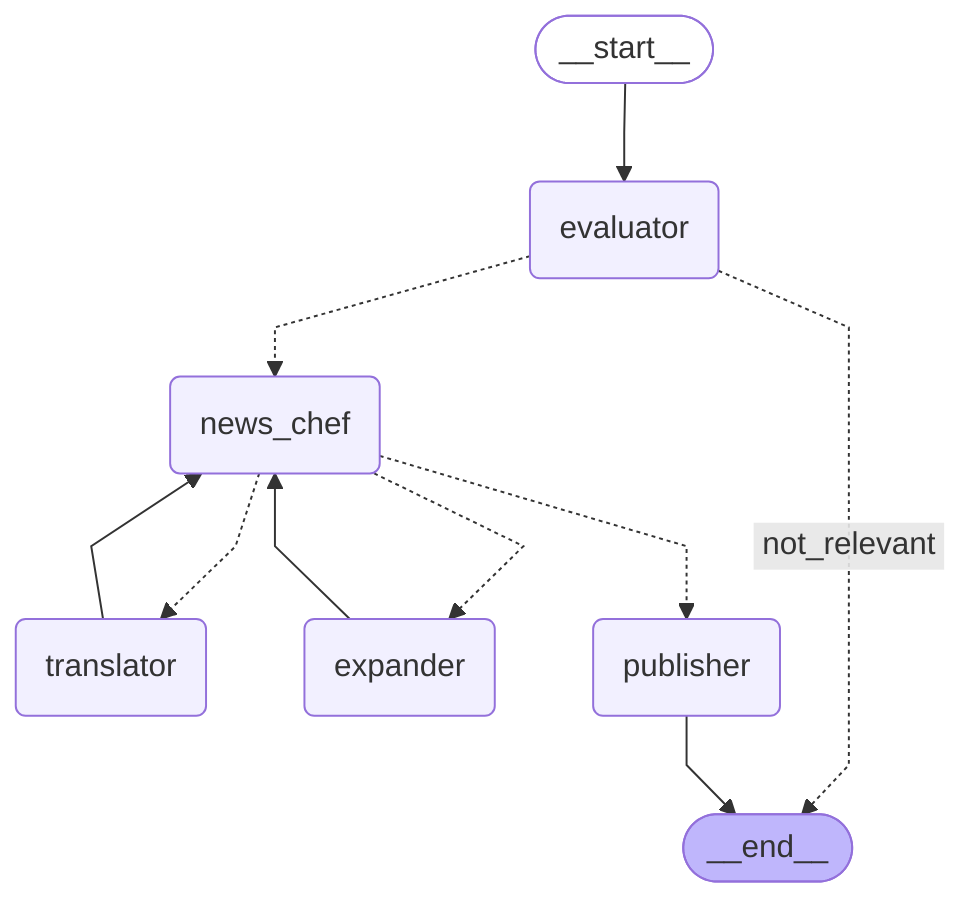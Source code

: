 ---
config:
  theme: default
  flowchart:
    curve: linear
---
graph TD;
	__start__([<p>__start__</p>]):::first
	evaluator(evaluator)
	news_chef(news_chef)
	translator(translator)
	expander(expander)
	publisher(publisher)
	__end__([<p>__end__</p>]):::last
	__start__ --> evaluator;
	evaluator -. &nbsp;not_relevant&nbsp; .-> __end__;
	evaluator -.-> news_chef;
	expander --> news_chef;
	news_chef -.-> expander;
	news_chef -.-> publisher;
	news_chef -.-> translator;
	translator --> news_chef;
	publisher --> __end__;
	classDef default fill:#f2f0ff,line-height:1.2
	classDef first fill-opacity:0
	classDef last fill:#bfb6fc